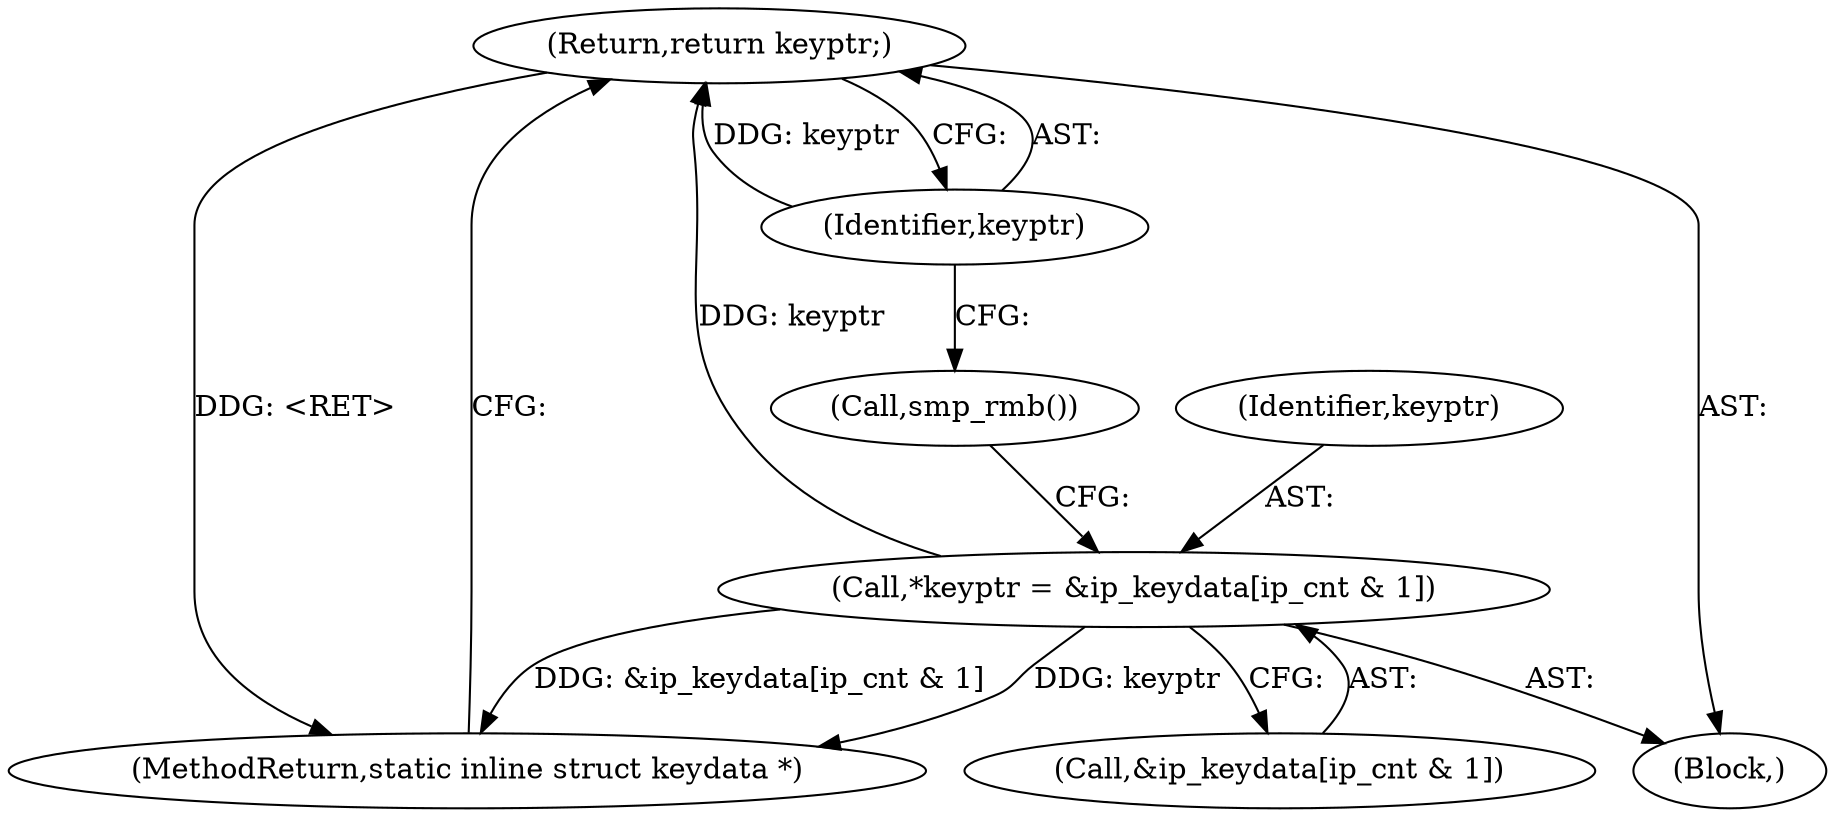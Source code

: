 digraph "1_linux_6e5714eaf77d79ae1c8b47e3e040ff5411b717ec@pointer" {
"1000113" [label="(Return,return keyptr;)"];
"1000114" [label="(Identifier,keyptr)"];
"1000104" [label="(Call,*keyptr = &ip_keydata[ip_cnt & 1])"];
"1000105" [label="(Identifier,keyptr)"];
"1000113" [label="(Return,return keyptr;)"];
"1000114" [label="(Identifier,keyptr)"];
"1000104" [label="(Call,*keyptr = &ip_keydata[ip_cnt & 1])"];
"1000115" [label="(MethodReturn,static inline struct keydata *)"];
"1000102" [label="(Block,)"];
"1000112" [label="(Call,smp_rmb())"];
"1000106" [label="(Call,&ip_keydata[ip_cnt & 1])"];
"1000113" -> "1000102"  [label="AST: "];
"1000113" -> "1000114"  [label="CFG: "];
"1000114" -> "1000113"  [label="AST: "];
"1000115" -> "1000113"  [label="CFG: "];
"1000113" -> "1000115"  [label="DDG: <RET>"];
"1000114" -> "1000113"  [label="DDG: keyptr"];
"1000104" -> "1000113"  [label="DDG: keyptr"];
"1000114" -> "1000112"  [label="CFG: "];
"1000104" -> "1000102"  [label="AST: "];
"1000104" -> "1000106"  [label="CFG: "];
"1000105" -> "1000104"  [label="AST: "];
"1000106" -> "1000104"  [label="AST: "];
"1000112" -> "1000104"  [label="CFG: "];
"1000104" -> "1000115"  [label="DDG: keyptr"];
"1000104" -> "1000115"  [label="DDG: &ip_keydata[ip_cnt & 1]"];
}
